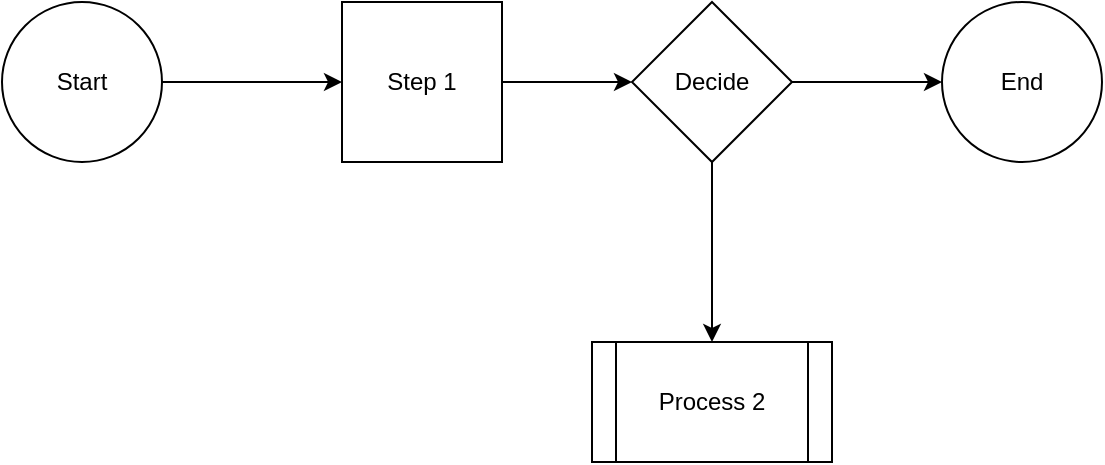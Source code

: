<mxfile version="24.0.1" type="device">
  <diagram name="Page-1" id="ALHU9boJSzq7qAD3mDRn">
    <mxGraphModel dx="741" dy="406" grid="1" gridSize="10" guides="1" tooltips="1" connect="1" arrows="1" fold="1" page="1" pageScale="1" pageWidth="850" pageHeight="1100" math="0" shadow="0">
      <root>
        <mxCell id="0" />
        <mxCell id="1" parent="0" />
        <mxCell id="F-HoOkHhLVda9rOTIy93-9" value="" style="edgeStyle=orthogonalEdgeStyle;rounded=0;orthogonalLoop=1;jettySize=auto;html=1;" edge="1" parent="1" source="F-HoOkHhLVda9rOTIy93-1" target="F-HoOkHhLVda9rOTIy93-4">
          <mxGeometry relative="1" as="geometry" />
        </mxCell>
        <mxCell id="F-HoOkHhLVda9rOTIy93-1" value="Step 1" style="whiteSpace=wrap;html=1;aspect=fixed;" vertex="1" parent="1">
          <mxGeometry x="240" y="50" width="80" height="80" as="geometry" />
        </mxCell>
        <mxCell id="F-HoOkHhLVda9rOTIy93-2" value="Start" style="ellipse;whiteSpace=wrap;html=1;aspect=fixed;" vertex="1" parent="1">
          <mxGeometry x="70" y="50" width="80" height="80" as="geometry" />
        </mxCell>
        <mxCell id="F-HoOkHhLVda9rOTIy93-3" value="" style="endArrow=classic;html=1;rounded=0;exitX=1;exitY=0.5;exitDx=0;exitDy=0;entryX=0;entryY=0.5;entryDx=0;entryDy=0;" edge="1" parent="1" source="F-HoOkHhLVda9rOTIy93-2" target="F-HoOkHhLVda9rOTIy93-1">
          <mxGeometry width="50" height="50" relative="1" as="geometry">
            <mxPoint x="360" y="240" as="sourcePoint" />
            <mxPoint x="410" y="190" as="targetPoint" />
          </mxGeometry>
        </mxCell>
        <mxCell id="F-HoOkHhLVda9rOTIy93-11" value="" style="edgeStyle=orthogonalEdgeStyle;rounded=0;orthogonalLoop=1;jettySize=auto;html=1;" edge="1" parent="1" source="F-HoOkHhLVda9rOTIy93-4" target="F-HoOkHhLVda9rOTIy93-6">
          <mxGeometry relative="1" as="geometry" />
        </mxCell>
        <mxCell id="F-HoOkHhLVda9rOTIy93-4" value="Decide" style="rhombus;whiteSpace=wrap;html=1;" vertex="1" parent="1">
          <mxGeometry x="385" y="50" width="80" height="80" as="geometry" />
        </mxCell>
        <mxCell id="F-HoOkHhLVda9rOTIy93-6" value="End" style="ellipse;whiteSpace=wrap;html=1;aspect=fixed;" vertex="1" parent="1">
          <mxGeometry x="540" y="50" width="80" height="80" as="geometry" />
        </mxCell>
        <mxCell id="F-HoOkHhLVda9rOTIy93-7" value="Process 2" style="shape=process;whiteSpace=wrap;html=1;backgroundOutline=1;" vertex="1" parent="1">
          <mxGeometry x="365" y="220" width="120" height="60" as="geometry" />
        </mxCell>
        <mxCell id="F-HoOkHhLVda9rOTIy93-10" value="" style="endArrow=classic;html=1;rounded=0;entryX=0.5;entryY=0;entryDx=0;entryDy=0;exitX=0.5;exitY=1;exitDx=0;exitDy=0;" edge="1" parent="1" source="F-HoOkHhLVda9rOTIy93-4" target="F-HoOkHhLVda9rOTIy93-7">
          <mxGeometry width="50" height="50" relative="1" as="geometry">
            <mxPoint x="385" y="140" as="sourcePoint" />
            <mxPoint x="360" y="210" as="targetPoint" />
          </mxGeometry>
        </mxCell>
      </root>
    </mxGraphModel>
  </diagram>
</mxfile>
